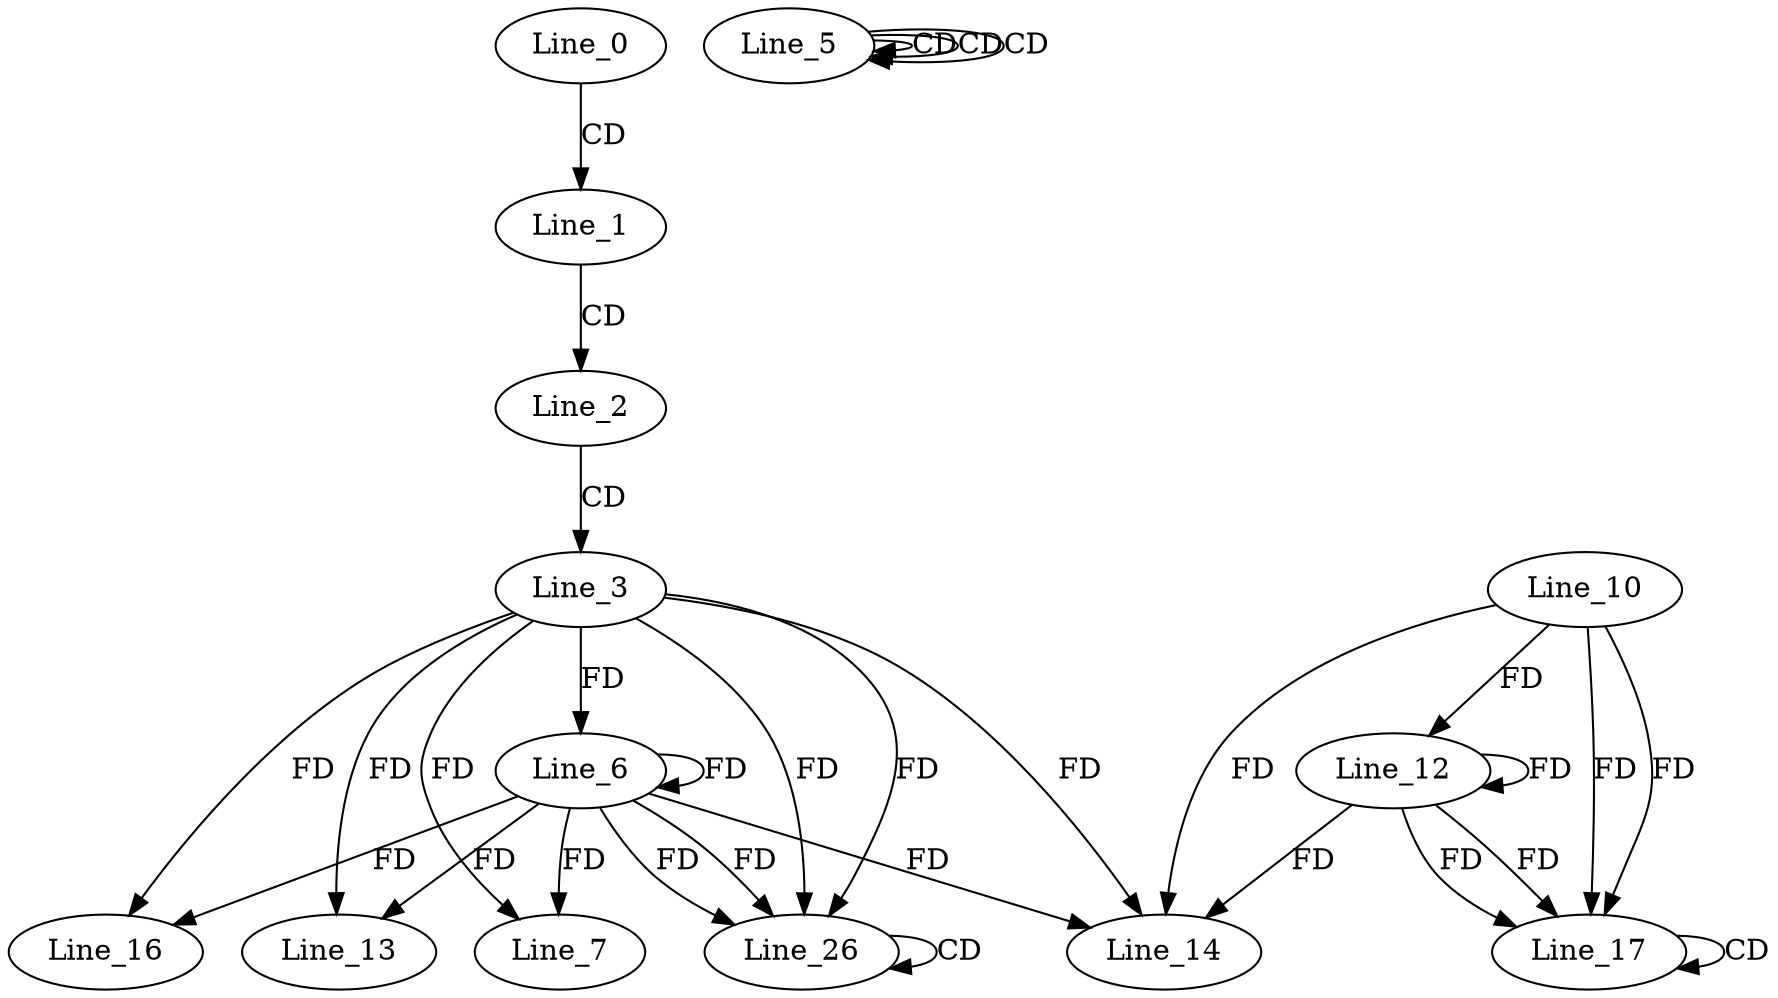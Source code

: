 digraph G {
  Line_0;
  Line_1;
  Line_2;
  Line_3;
  Line_5;
  Line_5;
  Line_5;
  Line_5;
  Line_6;
  Line_7;
  Line_10;
  Line_12;
  Line_13;
  Line_14;
  Line_16;
  Line_17;
  Line_17;
  Line_26;
  Line_26;
  Line_0 -> Line_1 [ label="CD" ];
  Line_1 -> Line_2 [ label="CD" ];
  Line_2 -> Line_3 [ label="CD" ];
  Line_5 -> Line_5 [ label="CD" ];
  Line_5 -> Line_5 [ label="CD" ];
  Line_5 -> Line_5 [ label="CD" ];
  Line_3 -> Line_6 [ label="FD" ];
  Line_6 -> Line_6 [ label="FD" ];
  Line_3 -> Line_7 [ label="FD" ];
  Line_6 -> Line_7 [ label="FD" ];
  Line_10 -> Line_12 [ label="FD" ];
  Line_12 -> Line_12 [ label="FD" ];
  Line_3 -> Line_13 [ label="FD" ];
  Line_6 -> Line_13 [ label="FD" ];
  Line_10 -> Line_14 [ label="FD" ];
  Line_12 -> Line_14 [ label="FD" ];
  Line_3 -> Line_14 [ label="FD" ];
  Line_6 -> Line_14 [ label="FD" ];
  Line_3 -> Line_16 [ label="FD" ];
  Line_6 -> Line_16 [ label="FD" ];
  Line_10 -> Line_17 [ label="FD" ];
  Line_12 -> Line_17 [ label="FD" ];
  Line_17 -> Line_17 [ label="CD" ];
  Line_10 -> Line_17 [ label="FD" ];
  Line_12 -> Line_17 [ label="FD" ];
  Line_3 -> Line_26 [ label="FD" ];
  Line_6 -> Line_26 [ label="FD" ];
  Line_26 -> Line_26 [ label="CD" ];
  Line_3 -> Line_26 [ label="FD" ];
  Line_6 -> Line_26 [ label="FD" ];
}
